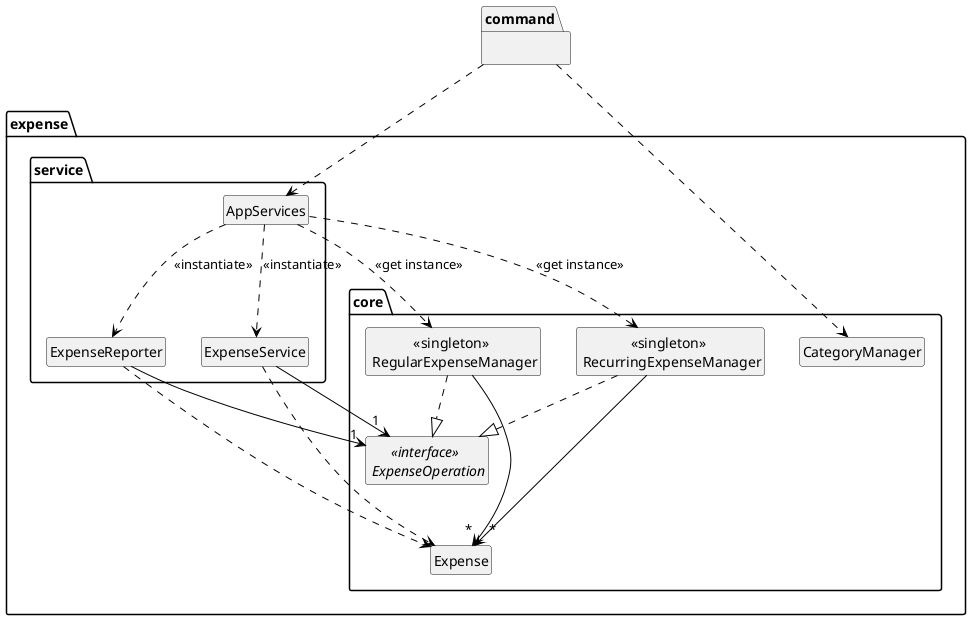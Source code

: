 @startuml

' --- Style Settings (similar to the example image) ---

skinparam classArrowColor Black
skinparam defaultTextAlignment center

' Hide members (attributes/methods) for a higher-level view
hide members
hide circle
skinparam classAttributeIconSize 0




' --- Diagram Definition ---

package "expense.core" {
  class Expense
  interface "<<interface>> \n ExpenseOperation"
  class "<<singleton>> \n RecurringExpenseManager"
  class "<<singleton>> \n RegularExpenseManager"
  class CategoryManager
}

package "expense.service" {
  class ExpenseService
  class ExpenseReporter
  class AppServices
}
package "command"{
}
' --- Relationships ---
"command" ..> AppServices
"command" ..> CategoryManager
' Core Implementation
"<<singleton>> \n RecurringExpenseManager" ..|> "<<interface>> \n ExpenseOperation"
"<<singleton>> \n RegularExpenseManager" ..|> "<<interface>> \n ExpenseOperation"

"<<singleton>> \n RegularExpenseManager" ---> "     *"Expense
"<<singleton>> \n RecurringExpenseManager" --->"  *" Expense

' Service Dependencies/Usage
ExpenseService --> "1""<<interface>> \n ExpenseOperation"
ExpenseReporter --> "1""<<interface>> \n ExpenseOperation"

ExpenseService ..> Expense
ExpenseReporter ..> Expense

' AppServices Instantiation/Usage
' Note: AppServices uses singletons, so it doesn't directly "create" new managers,
' but rather gets the existing instance. "<<use>>" or "<<get>>" might be appropriate.
AppServices ..> "<<singleton>> \n RegularExpenseManager" : <<get instance>>
AppServices ..> "<<singleton>> \n RecurringExpenseManager" : <<get instance>>

' AppServices creates/initializes service and reporter instances
AppServices ..> ExpenseService : <<instantiate>>
AppServices ..> ExpenseReporter : <<instantiate>>


@enduml